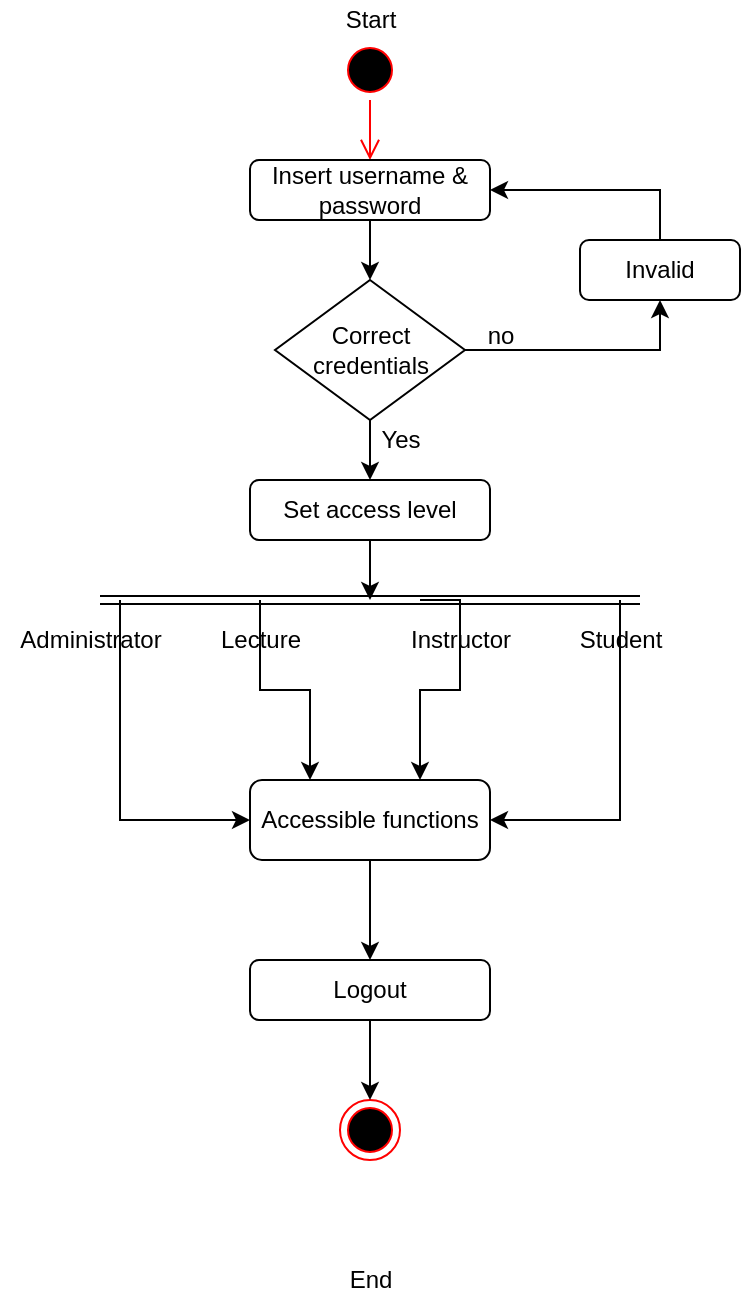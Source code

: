 <mxfile version="14.9.4" type="github">
  <diagram id="ndt71XCuyDcZgHwvUtij" name="Page-1">
    <mxGraphModel dx="1278" dy="521" grid="1" gridSize="10" guides="1" tooltips="1" connect="1" arrows="1" fold="1" page="1" pageScale="1" pageWidth="850" pageHeight="1100" math="0" shadow="0">
      <root>
        <mxCell id="0" />
        <mxCell id="1" parent="0" />
        <mxCell id="wUVdGH0TZXTwOuLstpkn-1" value="" style="ellipse;html=1;shape=startState;fillColor=#000000;strokeColor=#ff0000;" parent="1" vertex="1">
          <mxGeometry x="390" y="160" width="30" height="30" as="geometry" />
        </mxCell>
        <mxCell id="wUVdGH0TZXTwOuLstpkn-2" value="" style="edgeStyle=orthogonalEdgeStyle;html=1;verticalAlign=bottom;endArrow=open;endSize=8;strokeColor=#ff0000;" parent="1" source="wUVdGH0TZXTwOuLstpkn-1" target="Hnml8DBboSLJ7K5j3y-A-1" edge="1">
          <mxGeometry relative="1" as="geometry">
            <mxPoint x="405" y="220" as="targetPoint" />
          </mxGeometry>
        </mxCell>
        <mxCell id="wUVdGH0TZXTwOuLstpkn-13" value="" style="ellipse;html=1;shape=endState;fillColor=#000000;strokeColor=#ff0000;" parent="1" vertex="1">
          <mxGeometry x="390" y="690" width="30" height="30" as="geometry" />
        </mxCell>
        <mxCell id="Hnml8DBboSLJ7K5j3y-A-7" style="edgeStyle=orthogonalEdgeStyle;rounded=0;orthogonalLoop=1;jettySize=auto;html=1;exitX=0.5;exitY=1;exitDx=0;exitDy=0;entryX=0.5;entryY=0;entryDx=0;entryDy=0;" edge="1" parent="1" source="Hnml8DBboSLJ7K5j3y-A-1" target="Hnml8DBboSLJ7K5j3y-A-2">
          <mxGeometry relative="1" as="geometry" />
        </mxCell>
        <mxCell id="Hnml8DBboSLJ7K5j3y-A-1" value="Insert username &amp;amp; password" style="rounded=1;whiteSpace=wrap;html=1;" vertex="1" parent="1">
          <mxGeometry x="345" y="220" width="120" height="30" as="geometry" />
        </mxCell>
        <mxCell id="Hnml8DBboSLJ7K5j3y-A-5" style="edgeStyle=orthogonalEdgeStyle;rounded=0;orthogonalLoop=1;jettySize=auto;html=1;exitX=1;exitY=0.5;exitDx=0;exitDy=0;entryX=0.5;entryY=1;entryDx=0;entryDy=0;" edge="1" parent="1" source="Hnml8DBboSLJ7K5j3y-A-2" target="Hnml8DBboSLJ7K5j3y-A-3">
          <mxGeometry relative="1" as="geometry" />
        </mxCell>
        <mxCell id="Hnml8DBboSLJ7K5j3y-A-14" style="edgeStyle=orthogonalEdgeStyle;rounded=0;orthogonalLoop=1;jettySize=auto;html=1;exitX=0.5;exitY=1;exitDx=0;exitDy=0;entryX=0.5;entryY=0;entryDx=0;entryDy=0;" edge="1" parent="1" source="Hnml8DBboSLJ7K5j3y-A-2" target="Hnml8DBboSLJ7K5j3y-A-13">
          <mxGeometry relative="1" as="geometry" />
        </mxCell>
        <mxCell id="Hnml8DBboSLJ7K5j3y-A-2" value="Correct credentials" style="rhombus;whiteSpace=wrap;html=1;" vertex="1" parent="1">
          <mxGeometry x="357.5" y="280" width="95" height="70" as="geometry" />
        </mxCell>
        <mxCell id="Hnml8DBboSLJ7K5j3y-A-6" style="edgeStyle=orthogonalEdgeStyle;rounded=0;orthogonalLoop=1;jettySize=auto;html=1;exitX=0.5;exitY=0;exitDx=0;exitDy=0;entryX=1;entryY=0.5;entryDx=0;entryDy=0;" edge="1" parent="1" source="Hnml8DBboSLJ7K5j3y-A-3" target="Hnml8DBboSLJ7K5j3y-A-1">
          <mxGeometry relative="1" as="geometry" />
        </mxCell>
        <mxCell id="Hnml8DBboSLJ7K5j3y-A-3" value="Invalid" style="rounded=1;whiteSpace=wrap;html=1;" vertex="1" parent="1">
          <mxGeometry x="510" y="260" width="80" height="30" as="geometry" />
        </mxCell>
        <mxCell id="Hnml8DBboSLJ7K5j3y-A-8" value="no" style="text;html=1;align=center;verticalAlign=middle;resizable=0;points=[];autosize=1;strokeColor=none;" vertex="1" parent="1">
          <mxGeometry x="455" y="298" width="30" height="20" as="geometry" />
        </mxCell>
        <mxCell id="Hnml8DBboSLJ7K5j3y-A-10" value="" style="shape=link;html=1;" edge="1" parent="1">
          <mxGeometry width="100" relative="1" as="geometry">
            <mxPoint x="270" y="440" as="sourcePoint" />
            <mxPoint x="540" y="440" as="targetPoint" />
          </mxGeometry>
        </mxCell>
        <mxCell id="Hnml8DBboSLJ7K5j3y-A-15" style="edgeStyle=orthogonalEdgeStyle;rounded=0;orthogonalLoop=1;jettySize=auto;html=1;exitX=0.5;exitY=1;exitDx=0;exitDy=0;" edge="1" parent="1" source="Hnml8DBboSLJ7K5j3y-A-13">
          <mxGeometry relative="1" as="geometry">
            <mxPoint x="405" y="440" as="targetPoint" />
          </mxGeometry>
        </mxCell>
        <mxCell id="Hnml8DBboSLJ7K5j3y-A-13" value="Set access level" style="rounded=1;whiteSpace=wrap;html=1;" vertex="1" parent="1">
          <mxGeometry x="345" y="380" width="120" height="30" as="geometry" />
        </mxCell>
        <mxCell id="Hnml8DBboSLJ7K5j3y-A-16" value="Yes" style="text;html=1;align=center;verticalAlign=middle;resizable=0;points=[];autosize=1;strokeColor=none;" vertex="1" parent="1">
          <mxGeometry x="405" y="350" width="30" height="20" as="geometry" />
        </mxCell>
        <mxCell id="Hnml8DBboSLJ7K5j3y-A-18" style="edgeStyle=orthogonalEdgeStyle;rounded=0;orthogonalLoop=1;jettySize=auto;html=1;exitX=0.5;exitY=0;exitDx=0;exitDy=0;" edge="1" parent="1">
          <mxGeometry relative="1" as="geometry">
            <mxPoint x="430" y="530" as="targetPoint" />
            <mxPoint x="430" y="440" as="sourcePoint" />
            <Array as="points">
              <mxPoint x="450" y="440" />
              <mxPoint x="450" y="485" />
              <mxPoint x="430" y="485" />
              <mxPoint x="430" y="530" />
            </Array>
          </mxGeometry>
        </mxCell>
        <mxCell id="Hnml8DBboSLJ7K5j3y-A-19" style="edgeStyle=orthogonalEdgeStyle;rounded=0;orthogonalLoop=1;jettySize=auto;html=1;exitX=1;exitY=0.5;exitDx=0;exitDy=0;entryX=1;entryY=0.5;entryDx=0;entryDy=0;" edge="1" parent="1" target="Hnml8DBboSLJ7K5j3y-A-17">
          <mxGeometry relative="1" as="geometry">
            <mxPoint x="530" y="440" as="sourcePoint" />
            <Array as="points">
              <mxPoint x="530" y="550" />
            </Array>
          </mxGeometry>
        </mxCell>
        <mxCell id="Hnml8DBboSLJ7K5j3y-A-20" style="edgeStyle=orthogonalEdgeStyle;rounded=0;orthogonalLoop=1;jettySize=auto;html=1;exitX=0;exitY=0.5;exitDx=0;exitDy=0;entryX=0;entryY=0.5;entryDx=0;entryDy=0;" edge="1" parent="1" target="Hnml8DBboSLJ7K5j3y-A-17">
          <mxGeometry relative="1" as="geometry">
            <mxPoint x="280" y="440" as="sourcePoint" />
            <Array as="points">
              <mxPoint x="280" y="550" />
            </Array>
          </mxGeometry>
        </mxCell>
        <mxCell id="Hnml8DBboSLJ7K5j3y-A-21" style="edgeStyle=orthogonalEdgeStyle;rounded=0;orthogonalLoop=1;jettySize=auto;html=1;exitX=0.25;exitY=0;exitDx=0;exitDy=0;entryX=0.25;entryY=0;entryDx=0;entryDy=0;" edge="1" parent="1" target="Hnml8DBboSLJ7K5j3y-A-17">
          <mxGeometry relative="1" as="geometry">
            <mxPoint x="350" y="440" as="sourcePoint" />
            <Array as="points">
              <mxPoint x="350" y="485" />
              <mxPoint x="375" y="485" />
            </Array>
          </mxGeometry>
        </mxCell>
        <mxCell id="Hnml8DBboSLJ7K5j3y-A-27" style="edgeStyle=orthogonalEdgeStyle;rounded=0;orthogonalLoop=1;jettySize=auto;html=1;exitX=0.5;exitY=1;exitDx=0;exitDy=0;entryX=0.5;entryY=0;entryDx=0;entryDy=0;" edge="1" parent="1" source="Hnml8DBboSLJ7K5j3y-A-17" target="Hnml8DBboSLJ7K5j3y-A-26">
          <mxGeometry relative="1" as="geometry" />
        </mxCell>
        <mxCell id="Hnml8DBboSLJ7K5j3y-A-17" value="Accessible functions" style="rounded=1;whiteSpace=wrap;html=1;" vertex="1" parent="1">
          <mxGeometry x="345" y="530" width="120" height="40" as="geometry" />
        </mxCell>
        <mxCell id="Hnml8DBboSLJ7K5j3y-A-22" value="Administrator" style="text;html=1;align=center;verticalAlign=middle;resizable=0;points=[];autosize=1;strokeColor=none;" vertex="1" parent="1">
          <mxGeometry x="220" y="450" width="90" height="20" as="geometry" />
        </mxCell>
        <mxCell id="Hnml8DBboSLJ7K5j3y-A-23" value="Lecture" style="text;html=1;align=center;verticalAlign=middle;resizable=0;points=[];autosize=1;strokeColor=none;" vertex="1" parent="1">
          <mxGeometry x="320" y="450" width="60" height="20" as="geometry" />
        </mxCell>
        <mxCell id="Hnml8DBboSLJ7K5j3y-A-24" value="Instructor" style="text;html=1;align=center;verticalAlign=middle;resizable=0;points=[];autosize=1;strokeColor=none;" vertex="1" parent="1">
          <mxGeometry x="415" y="450" width="70" height="20" as="geometry" />
        </mxCell>
        <mxCell id="Hnml8DBboSLJ7K5j3y-A-25" value="Student" style="text;html=1;align=center;verticalAlign=middle;resizable=0;points=[];autosize=1;strokeColor=none;" vertex="1" parent="1">
          <mxGeometry x="500" y="450" width="60" height="20" as="geometry" />
        </mxCell>
        <mxCell id="Hnml8DBboSLJ7K5j3y-A-28" style="edgeStyle=orthogonalEdgeStyle;rounded=0;orthogonalLoop=1;jettySize=auto;html=1;exitX=0.5;exitY=1;exitDx=0;exitDy=0;entryX=0.5;entryY=0;entryDx=0;entryDy=0;" edge="1" parent="1" source="Hnml8DBboSLJ7K5j3y-A-26" target="wUVdGH0TZXTwOuLstpkn-13">
          <mxGeometry relative="1" as="geometry" />
        </mxCell>
        <mxCell id="Hnml8DBboSLJ7K5j3y-A-26" value="Logout" style="rounded=1;whiteSpace=wrap;html=1;" vertex="1" parent="1">
          <mxGeometry x="345" y="620" width="120" height="30" as="geometry" />
        </mxCell>
        <mxCell id="Hnml8DBboSLJ7K5j3y-A-29" value="End" style="text;html=1;align=center;verticalAlign=middle;resizable=0;points=[];autosize=1;strokeColor=none;" vertex="1" parent="1">
          <mxGeometry x="385" y="770" width="40" height="20" as="geometry" />
        </mxCell>
        <mxCell id="Hnml8DBboSLJ7K5j3y-A-30" value="Start" style="text;html=1;align=center;verticalAlign=middle;resizable=0;points=[];autosize=1;strokeColor=none;" vertex="1" parent="1">
          <mxGeometry x="385" y="140" width="40" height="20" as="geometry" />
        </mxCell>
      </root>
    </mxGraphModel>
  </diagram>
</mxfile>
